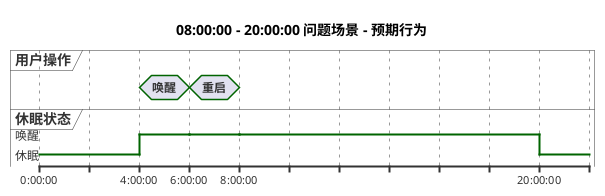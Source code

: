 @startuml

title "08:00:00 - 20:00:00 问题场景 - 预期行为"

concise "用户操作" as User
robust "休眠状态" as State

@00:00:00
User is {hidden}
State is "休眠"

@4:00:00
User is "唤醒"
State is "唤醒"

@6:00:00
User is "重启"
State is "唤醒"

@8:00:00
State is "唤醒"
User is {hidden}

@20:00:00
State is "休眠"

@enduml